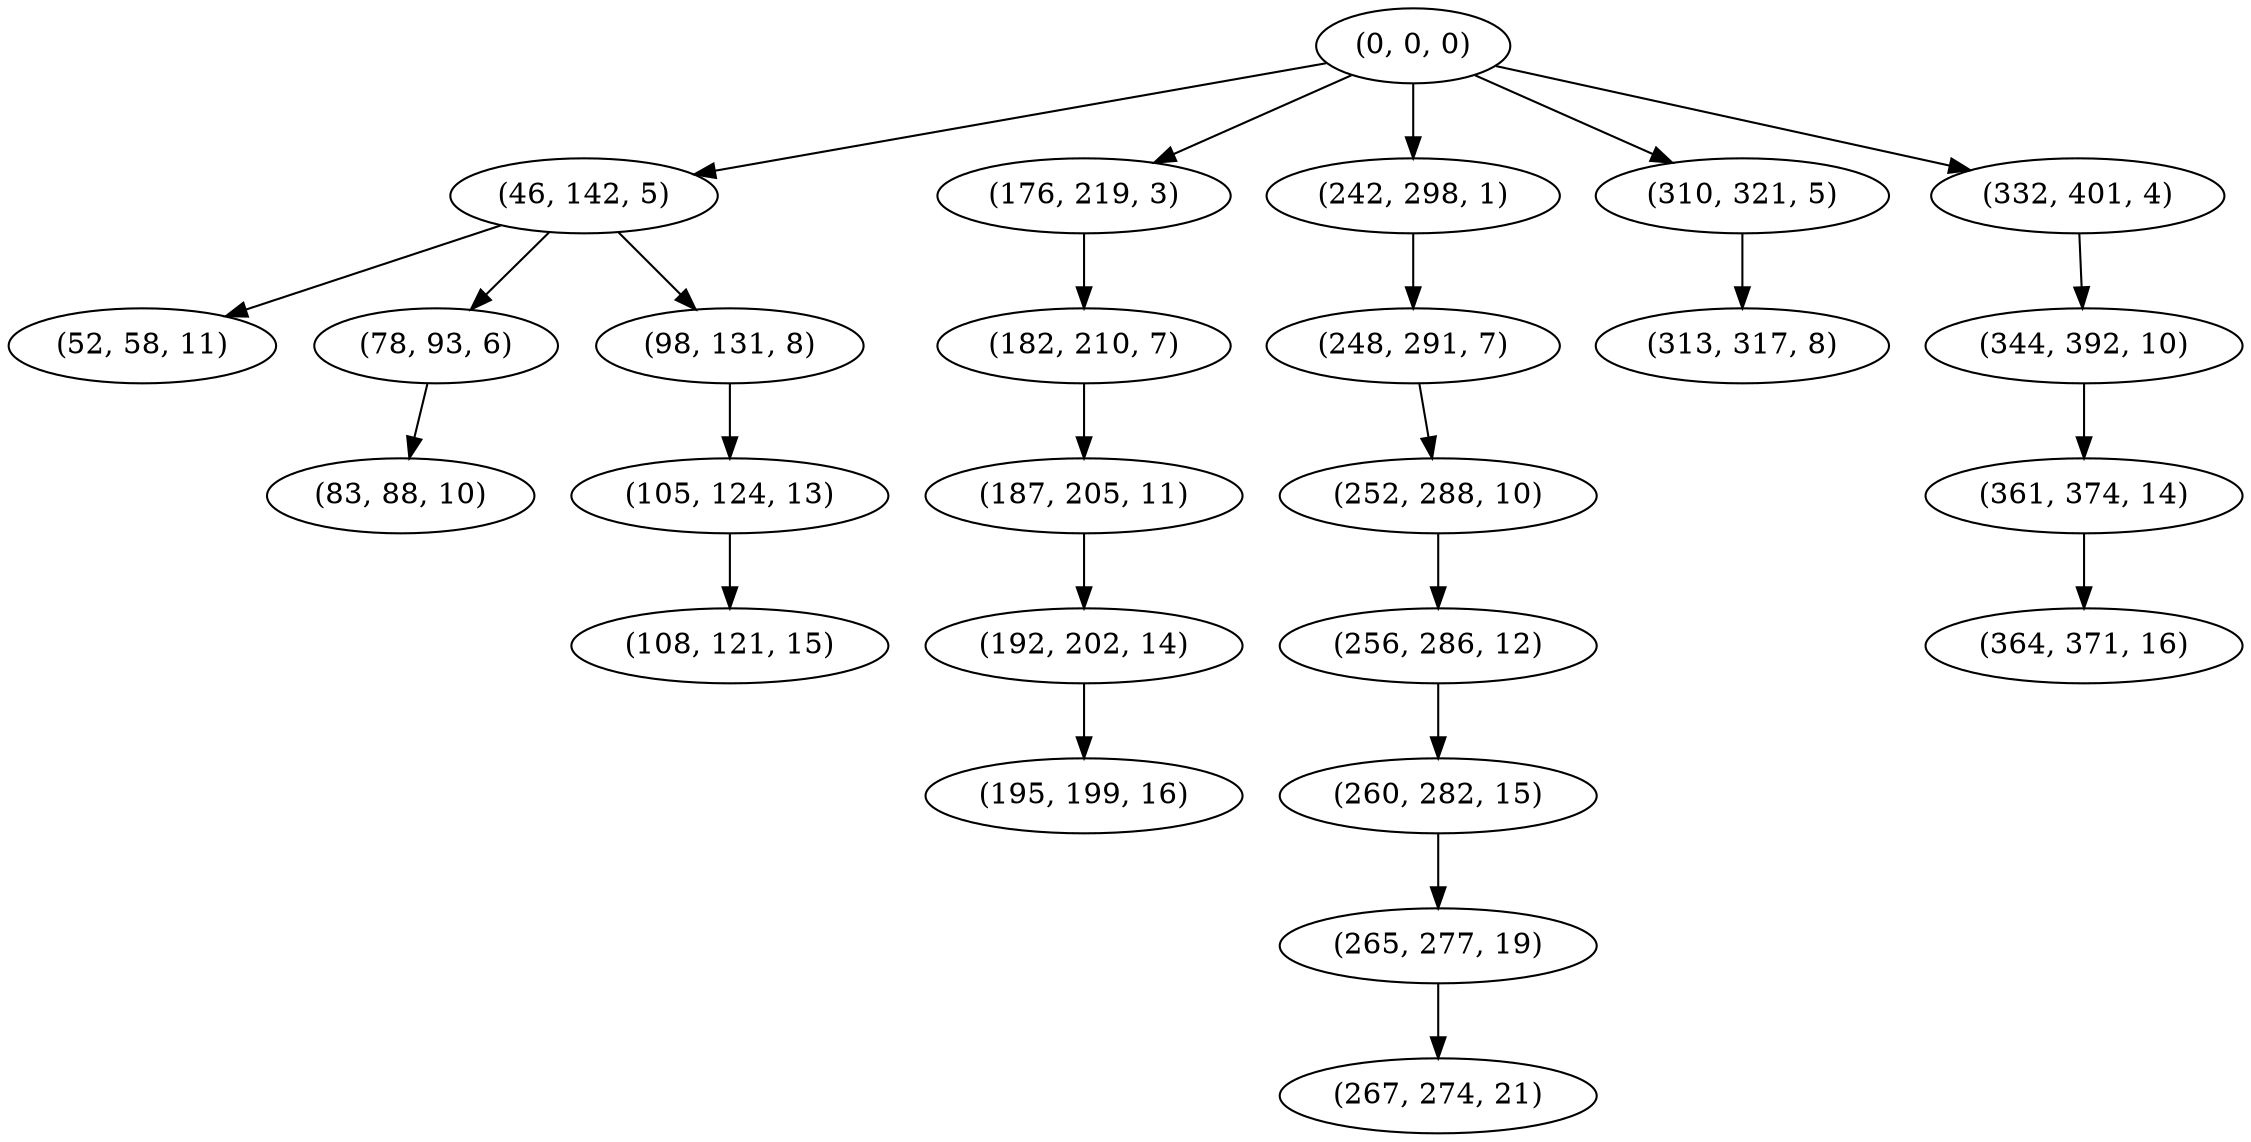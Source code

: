digraph tree {
    "(0, 0, 0)";
    "(46, 142, 5)";
    "(52, 58, 11)";
    "(78, 93, 6)";
    "(83, 88, 10)";
    "(98, 131, 8)";
    "(105, 124, 13)";
    "(108, 121, 15)";
    "(176, 219, 3)";
    "(182, 210, 7)";
    "(187, 205, 11)";
    "(192, 202, 14)";
    "(195, 199, 16)";
    "(242, 298, 1)";
    "(248, 291, 7)";
    "(252, 288, 10)";
    "(256, 286, 12)";
    "(260, 282, 15)";
    "(265, 277, 19)";
    "(267, 274, 21)";
    "(310, 321, 5)";
    "(313, 317, 8)";
    "(332, 401, 4)";
    "(344, 392, 10)";
    "(361, 374, 14)";
    "(364, 371, 16)";
    "(0, 0, 0)" -> "(46, 142, 5)";
    "(0, 0, 0)" -> "(176, 219, 3)";
    "(0, 0, 0)" -> "(242, 298, 1)";
    "(0, 0, 0)" -> "(310, 321, 5)";
    "(0, 0, 0)" -> "(332, 401, 4)";
    "(46, 142, 5)" -> "(52, 58, 11)";
    "(46, 142, 5)" -> "(78, 93, 6)";
    "(46, 142, 5)" -> "(98, 131, 8)";
    "(78, 93, 6)" -> "(83, 88, 10)";
    "(98, 131, 8)" -> "(105, 124, 13)";
    "(105, 124, 13)" -> "(108, 121, 15)";
    "(176, 219, 3)" -> "(182, 210, 7)";
    "(182, 210, 7)" -> "(187, 205, 11)";
    "(187, 205, 11)" -> "(192, 202, 14)";
    "(192, 202, 14)" -> "(195, 199, 16)";
    "(242, 298, 1)" -> "(248, 291, 7)";
    "(248, 291, 7)" -> "(252, 288, 10)";
    "(252, 288, 10)" -> "(256, 286, 12)";
    "(256, 286, 12)" -> "(260, 282, 15)";
    "(260, 282, 15)" -> "(265, 277, 19)";
    "(265, 277, 19)" -> "(267, 274, 21)";
    "(310, 321, 5)" -> "(313, 317, 8)";
    "(332, 401, 4)" -> "(344, 392, 10)";
    "(344, 392, 10)" -> "(361, 374, 14)";
    "(361, 374, 14)" -> "(364, 371, 16)";
}
